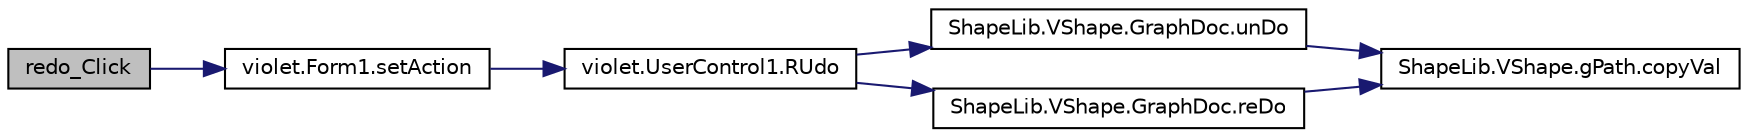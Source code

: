 digraph "redo_Click"
{
 // LATEX_PDF_SIZE
  edge [fontname="Helvetica",fontsize="10",labelfontname="Helvetica",labelfontsize="10"];
  node [fontname="Helvetica",fontsize="10",shape=record];
  rankdir="LR";
  Node252 [label="redo_Click",height=0.2,width=0.4,color="black", fillcolor="grey75", style="filled", fontcolor="black",tooltip=" "];
  Node252 -> Node253 [color="midnightblue",fontsize="10",style="solid",fontname="Helvetica"];
  Node253 [label="violet.Form1.setAction",height=0.2,width=0.4,color="black", fillcolor="white", style="filled",URL="$classviolet_1_1Form1.html#adf3b52372f5e69f7ccae32558f617f2d",tooltip="選擇使用Redo或Undo"];
  Node253 -> Node254 [color="midnightblue",fontsize="10",style="solid",fontname="Helvetica"];
  Node254 [label="violet.UserControl1.RUdo",height=0.2,width=0.4,color="black", fillcolor="white", style="filled",URL="$classviolet_1_1UserControl1.html#adce58b9119f7bced547e478d7520b904",tooltip=" "];
  Node254 -> Node255 [color="midnightblue",fontsize="10",style="solid",fontname="Helvetica"];
  Node255 [label="ShapeLib.VShape.GraphDoc.unDo",height=0.2,width=0.4,color="black", fillcolor="white", style="filled",URL="$classShapeLib_1_1VShape_1_1GraphDoc.html#a359934f74e0e64b27fedc6caab497747",tooltip="undo 回到前一狀態"];
  Node255 -> Node256 [color="midnightblue",fontsize="10",style="solid",fontname="Helvetica"];
  Node256 [label="ShapeLib.VShape.gPath.copyVal",height=0.2,width=0.4,color="black", fillcolor="white", style="filled",URL="$classShapeLib_1_1VShape_1_1gPath.html#a71d28a4e45efc11cba10f7495bcffb4b",tooltip=" "];
  Node254 -> Node257 [color="midnightblue",fontsize="10",style="solid",fontname="Helvetica"];
  Node257 [label="ShapeLib.VShape.GraphDoc.reDo",height=0.2,width=0.4,color="black", fillcolor="white", style="filled",URL="$classShapeLib_1_1VShape_1_1GraphDoc.html#a093d674b805546d5e270f594ee907159",tooltip="重作到目前狀態"];
  Node257 -> Node256 [color="midnightblue",fontsize="10",style="solid",fontname="Helvetica"];
}
